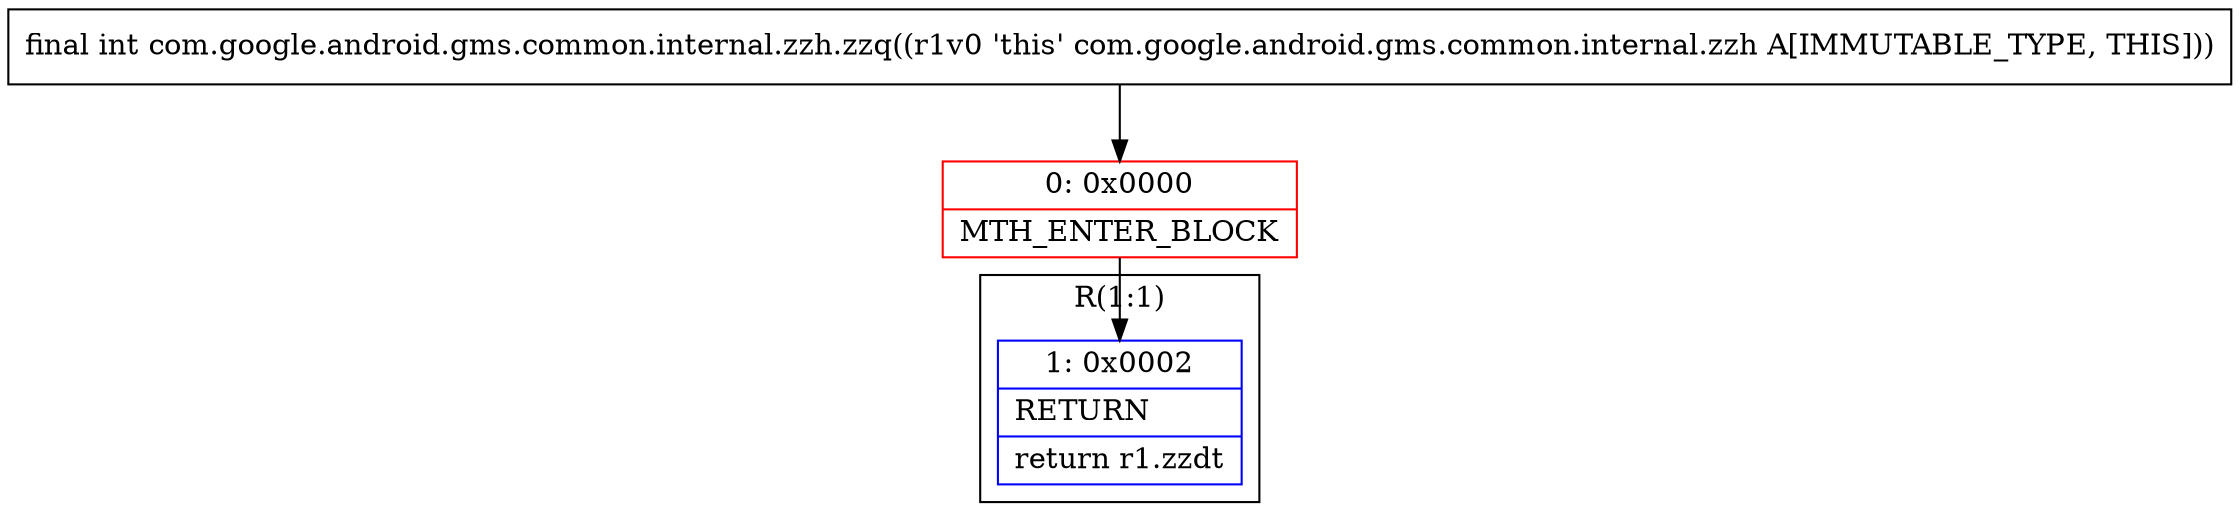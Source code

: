 digraph "CFG forcom.google.android.gms.common.internal.zzh.zzq()I" {
subgraph cluster_Region_1775842299 {
label = "R(1:1)";
node [shape=record,color=blue];
Node_1 [shape=record,label="{1\:\ 0x0002|RETURN\l|return r1.zzdt\l}"];
}
Node_0 [shape=record,color=red,label="{0\:\ 0x0000|MTH_ENTER_BLOCK\l}"];
MethodNode[shape=record,label="{final int com.google.android.gms.common.internal.zzh.zzq((r1v0 'this' com.google.android.gms.common.internal.zzh A[IMMUTABLE_TYPE, THIS])) }"];
MethodNode -> Node_0;
Node_0 -> Node_1;
}

